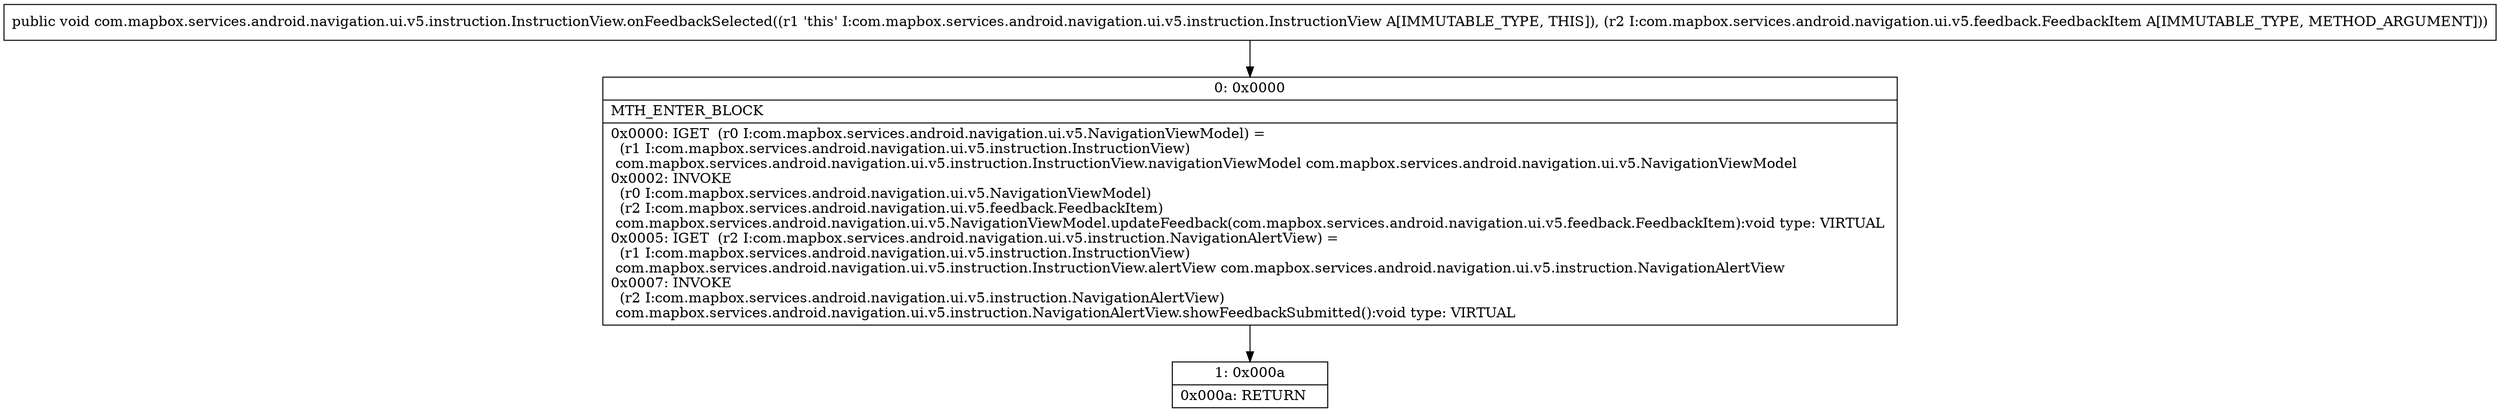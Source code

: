digraph "CFG forcom.mapbox.services.android.navigation.ui.v5.instruction.InstructionView.onFeedbackSelected(Lcom\/mapbox\/services\/android\/navigation\/ui\/v5\/feedback\/FeedbackItem;)V" {
Node_0 [shape=record,label="{0\:\ 0x0000|MTH_ENTER_BLOCK\l|0x0000: IGET  (r0 I:com.mapbox.services.android.navigation.ui.v5.NavigationViewModel) = \l  (r1 I:com.mapbox.services.android.navigation.ui.v5.instruction.InstructionView)\l com.mapbox.services.android.navigation.ui.v5.instruction.InstructionView.navigationViewModel com.mapbox.services.android.navigation.ui.v5.NavigationViewModel \l0x0002: INVOKE  \l  (r0 I:com.mapbox.services.android.navigation.ui.v5.NavigationViewModel)\l  (r2 I:com.mapbox.services.android.navigation.ui.v5.feedback.FeedbackItem)\l com.mapbox.services.android.navigation.ui.v5.NavigationViewModel.updateFeedback(com.mapbox.services.android.navigation.ui.v5.feedback.FeedbackItem):void type: VIRTUAL \l0x0005: IGET  (r2 I:com.mapbox.services.android.navigation.ui.v5.instruction.NavigationAlertView) = \l  (r1 I:com.mapbox.services.android.navigation.ui.v5.instruction.InstructionView)\l com.mapbox.services.android.navigation.ui.v5.instruction.InstructionView.alertView com.mapbox.services.android.navigation.ui.v5.instruction.NavigationAlertView \l0x0007: INVOKE  \l  (r2 I:com.mapbox.services.android.navigation.ui.v5.instruction.NavigationAlertView)\l com.mapbox.services.android.navigation.ui.v5.instruction.NavigationAlertView.showFeedbackSubmitted():void type: VIRTUAL \l}"];
Node_1 [shape=record,label="{1\:\ 0x000a|0x000a: RETURN   \l}"];
MethodNode[shape=record,label="{public void com.mapbox.services.android.navigation.ui.v5.instruction.InstructionView.onFeedbackSelected((r1 'this' I:com.mapbox.services.android.navigation.ui.v5.instruction.InstructionView A[IMMUTABLE_TYPE, THIS]), (r2 I:com.mapbox.services.android.navigation.ui.v5.feedback.FeedbackItem A[IMMUTABLE_TYPE, METHOD_ARGUMENT])) }"];
MethodNode -> Node_0;
Node_0 -> Node_1;
}


